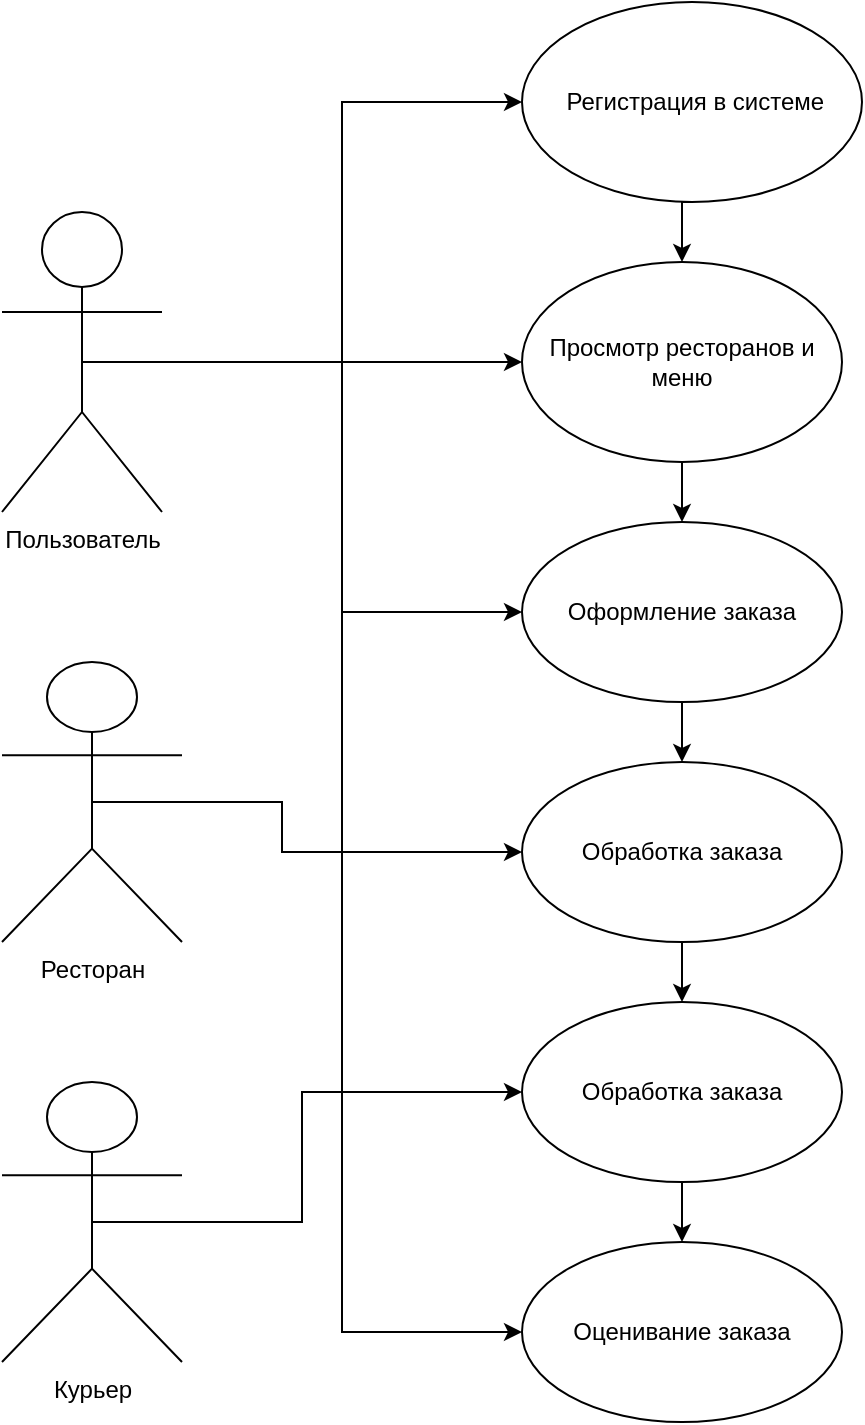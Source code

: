 <mxfile version="21.6.2" type="device">
  <diagram name="Page-1" id="B_9MnbevqEwu9g1giUSv">
    <mxGraphModel dx="1306" dy="867" grid="1" gridSize="10" guides="1" tooltips="1" connect="1" arrows="1" fold="1" page="1" pageScale="1" pageWidth="827" pageHeight="1169" math="0" shadow="0">
      <root>
        <mxCell id="0" />
        <mxCell id="1" parent="0" />
        <mxCell id="9GqsVLvCOS9xZwYaLUOe-18" style="edgeStyle=orthogonalEdgeStyle;rounded=0;orthogonalLoop=1;jettySize=auto;html=1;exitX=0.5;exitY=0.5;exitDx=0;exitDy=0;exitPerimeter=0;entryX=0;entryY=0.5;entryDx=0;entryDy=0;" edge="1" parent="1" source="9GqsVLvCOS9xZwYaLUOe-1" target="9GqsVLvCOS9xZwYaLUOe-2">
          <mxGeometry relative="1" as="geometry" />
        </mxCell>
        <mxCell id="9GqsVLvCOS9xZwYaLUOe-19" style="edgeStyle=orthogonalEdgeStyle;rounded=0;orthogonalLoop=1;jettySize=auto;html=1;exitX=0.5;exitY=0.5;exitDx=0;exitDy=0;exitPerimeter=0;entryX=0;entryY=0.5;entryDx=0;entryDy=0;" edge="1" parent="1" source="9GqsVLvCOS9xZwYaLUOe-1" target="9GqsVLvCOS9xZwYaLUOe-3">
          <mxGeometry relative="1" as="geometry" />
        </mxCell>
        <mxCell id="9GqsVLvCOS9xZwYaLUOe-20" style="edgeStyle=orthogonalEdgeStyle;rounded=0;orthogonalLoop=1;jettySize=auto;html=1;exitX=0.5;exitY=0.5;exitDx=0;exitDy=0;exitPerimeter=0;entryX=0;entryY=0.5;entryDx=0;entryDy=0;" edge="1" parent="1" source="9GqsVLvCOS9xZwYaLUOe-1" target="9GqsVLvCOS9xZwYaLUOe-4">
          <mxGeometry relative="1" as="geometry" />
        </mxCell>
        <mxCell id="9GqsVLvCOS9xZwYaLUOe-24" style="edgeStyle=orthogonalEdgeStyle;rounded=0;orthogonalLoop=1;jettySize=auto;html=1;exitX=0.5;exitY=0.5;exitDx=0;exitDy=0;exitPerimeter=0;entryX=0;entryY=0.5;entryDx=0;entryDy=0;" edge="1" parent="1" source="9GqsVLvCOS9xZwYaLUOe-1" target="9GqsVLvCOS9xZwYaLUOe-13">
          <mxGeometry relative="1" as="geometry" />
        </mxCell>
        <mxCell id="9GqsVLvCOS9xZwYaLUOe-1" value="Пользователь" style="shape=umlActor;verticalLabelPosition=bottom;verticalAlign=top;html=1;outlineConnect=0;" vertex="1" parent="1">
          <mxGeometry x="220" y="205" width="80" height="150" as="geometry" />
        </mxCell>
        <mxCell id="9GqsVLvCOS9xZwYaLUOe-26" style="edgeStyle=orthogonalEdgeStyle;rounded=0;orthogonalLoop=1;jettySize=auto;html=1;exitX=0.5;exitY=1;exitDx=0;exitDy=0;entryX=0.5;entryY=0;entryDx=0;entryDy=0;" edge="1" parent="1" source="9GqsVLvCOS9xZwYaLUOe-2" target="9GqsVLvCOS9xZwYaLUOe-3">
          <mxGeometry relative="1" as="geometry" />
        </mxCell>
        <mxCell id="9GqsVLvCOS9xZwYaLUOe-2" value="&amp;nbsp;Регистрация в системе" style="ellipse;whiteSpace=wrap;html=1;" vertex="1" parent="1">
          <mxGeometry x="480" y="100" width="170" height="100" as="geometry" />
        </mxCell>
        <mxCell id="9GqsVLvCOS9xZwYaLUOe-27" style="edgeStyle=orthogonalEdgeStyle;rounded=0;orthogonalLoop=1;jettySize=auto;html=1;exitX=0.5;exitY=1;exitDx=0;exitDy=0;entryX=0.5;entryY=0;entryDx=0;entryDy=0;" edge="1" parent="1" source="9GqsVLvCOS9xZwYaLUOe-3" target="9GqsVLvCOS9xZwYaLUOe-4">
          <mxGeometry relative="1" as="geometry" />
        </mxCell>
        <mxCell id="9GqsVLvCOS9xZwYaLUOe-3" value="Просмотр ресторанов и меню" style="ellipse;whiteSpace=wrap;html=1;" vertex="1" parent="1">
          <mxGeometry x="480" y="230" width="160" height="100" as="geometry" />
        </mxCell>
        <mxCell id="9GqsVLvCOS9xZwYaLUOe-28" style="edgeStyle=orthogonalEdgeStyle;rounded=0;orthogonalLoop=1;jettySize=auto;html=1;exitX=0.5;exitY=1;exitDx=0;exitDy=0;entryX=0.5;entryY=0;entryDx=0;entryDy=0;" edge="1" parent="1" source="9GqsVLvCOS9xZwYaLUOe-4" target="9GqsVLvCOS9xZwYaLUOe-10">
          <mxGeometry relative="1" as="geometry" />
        </mxCell>
        <mxCell id="9GqsVLvCOS9xZwYaLUOe-4" value="Оформление заказа" style="ellipse;whiteSpace=wrap;html=1;" vertex="1" parent="1">
          <mxGeometry x="480" y="360" width="160" height="90" as="geometry" />
        </mxCell>
        <mxCell id="9GqsVLvCOS9xZwYaLUOe-23" style="edgeStyle=orthogonalEdgeStyle;rounded=0;orthogonalLoop=1;jettySize=auto;html=1;exitX=0.5;exitY=0.5;exitDx=0;exitDy=0;exitPerimeter=0;entryX=0;entryY=0.5;entryDx=0;entryDy=0;" edge="1" parent="1" source="9GqsVLvCOS9xZwYaLUOe-5" target="9GqsVLvCOS9xZwYaLUOe-10">
          <mxGeometry relative="1" as="geometry">
            <Array as="points">
              <mxPoint x="360" y="500" />
              <mxPoint x="360" y="525" />
            </Array>
          </mxGeometry>
        </mxCell>
        <mxCell id="9GqsVLvCOS9xZwYaLUOe-5" value="Ресторан" style="shape=umlActor;verticalLabelPosition=bottom;verticalAlign=top;html=1;outlineConnect=0;" vertex="1" parent="1">
          <mxGeometry x="220" y="430" width="90" height="140" as="geometry" />
        </mxCell>
        <mxCell id="9GqsVLvCOS9xZwYaLUOe-29" style="edgeStyle=orthogonalEdgeStyle;rounded=0;orthogonalLoop=1;jettySize=auto;html=1;exitX=0.5;exitY=1;exitDx=0;exitDy=0;entryX=0.5;entryY=0;entryDx=0;entryDy=0;" edge="1" parent="1" source="9GqsVLvCOS9xZwYaLUOe-10" target="9GqsVLvCOS9xZwYaLUOe-12">
          <mxGeometry relative="1" as="geometry" />
        </mxCell>
        <mxCell id="9GqsVLvCOS9xZwYaLUOe-10" value="Обработка заказа" style="ellipse;whiteSpace=wrap;html=1;" vertex="1" parent="1">
          <mxGeometry x="480" y="480" width="160" height="90" as="geometry" />
        </mxCell>
        <mxCell id="9GqsVLvCOS9xZwYaLUOe-25" style="edgeStyle=orthogonalEdgeStyle;rounded=0;orthogonalLoop=1;jettySize=auto;html=1;exitX=0.5;exitY=0.5;exitDx=0;exitDy=0;exitPerimeter=0;entryX=0;entryY=0.5;entryDx=0;entryDy=0;" edge="1" parent="1" source="9GqsVLvCOS9xZwYaLUOe-11" target="9GqsVLvCOS9xZwYaLUOe-12">
          <mxGeometry relative="1" as="geometry">
            <Array as="points">
              <mxPoint x="370" y="710" />
              <mxPoint x="370" y="645" />
            </Array>
          </mxGeometry>
        </mxCell>
        <mxCell id="9GqsVLvCOS9xZwYaLUOe-11" value="Курьер" style="shape=umlActor;verticalLabelPosition=bottom;verticalAlign=top;html=1;outlineConnect=0;" vertex="1" parent="1">
          <mxGeometry x="220" y="640" width="90" height="140" as="geometry" />
        </mxCell>
        <mxCell id="9GqsVLvCOS9xZwYaLUOe-30" style="edgeStyle=orthogonalEdgeStyle;rounded=0;orthogonalLoop=1;jettySize=auto;html=1;exitX=0.5;exitY=1;exitDx=0;exitDy=0;" edge="1" parent="1" source="9GqsVLvCOS9xZwYaLUOe-12" target="9GqsVLvCOS9xZwYaLUOe-13">
          <mxGeometry relative="1" as="geometry" />
        </mxCell>
        <mxCell id="9GqsVLvCOS9xZwYaLUOe-12" value="Обработка заказа" style="ellipse;whiteSpace=wrap;html=1;" vertex="1" parent="1">
          <mxGeometry x="480" y="600" width="160" height="90" as="geometry" />
        </mxCell>
        <mxCell id="9GqsVLvCOS9xZwYaLUOe-13" value="Оценивание заказа" style="ellipse;whiteSpace=wrap;html=1;" vertex="1" parent="1">
          <mxGeometry x="480" y="720" width="160" height="90" as="geometry" />
        </mxCell>
      </root>
    </mxGraphModel>
  </diagram>
</mxfile>
